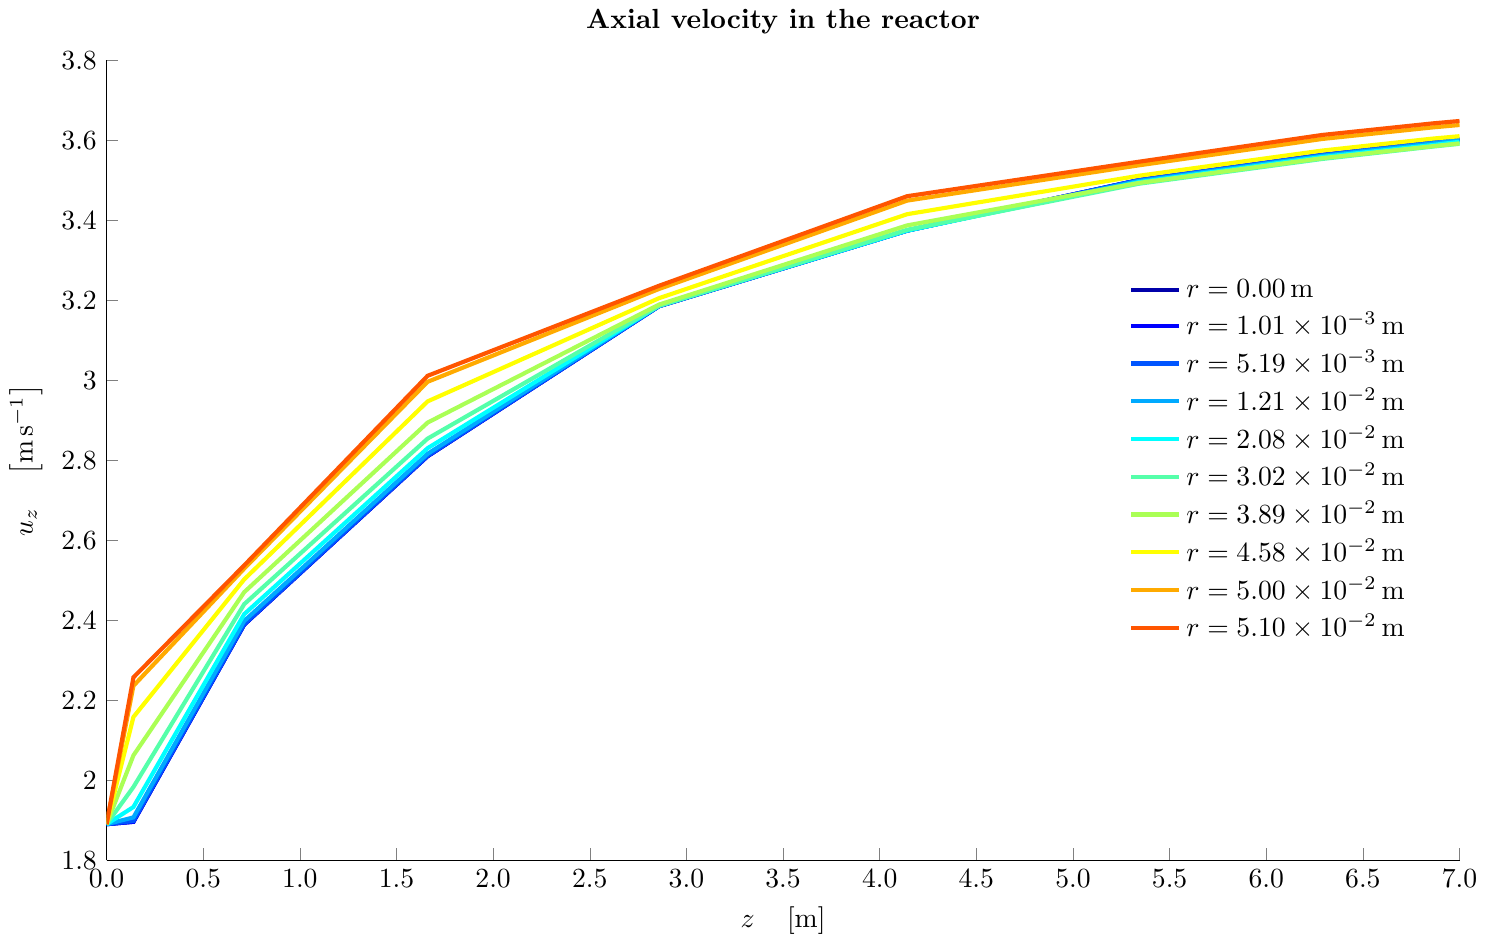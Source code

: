 % This file was created by matlab2tikz v0.5.0 (commit 800cce279cab22a09aed1380864216c9dedfbf54) running on MATLAB 8.4.
%Copyright (c) 2008--2014, Nico Schlömer <nico.schloemer@gmail.com>
%All rights reserved.
%Minimal pgfplots version: 1.3
%
%The latest updates can be retrieved from
%  http://www.mathworks.com/matlabcentral/fileexchange/22022-matlab2tikz
%where you can also make suggestions and rate matlab2tikz.
%
\documentclass[tikz]{standalone}
\usepackage{pgfplots}
\usepackage{grffile}
\pgfplotsset{compat=newest}
\usetikzlibrary{plotmarks}
\usepackage{amsmath}

\usepackage{siunitx}
\begin{document}
%
% defining custom colors
\definecolor{mycolor1}{rgb}{0.0,0.0,0.667}%
\definecolor{mycolor2}{rgb}{0.0,0.333,1.0}%
\definecolor{mycolor3}{rgb}{0.0,0.667,1.0}%
\definecolor{mycolor4}{rgb}{0.0,1.0,1.0}%
\definecolor{mycolor5}{rgb}{0.333,1.0,0.667}%
\definecolor{mycolor6}{rgb}{0.667,1.0,0.333}%
\definecolor{mycolor7}{rgb}{1.0,1.0,0.0}%
\definecolor{mycolor8}{rgb}{1.0,0.667,0.0}%
%
\begin{tikzpicture}

\begin{axis}[%
width=6.765in,
height=4in,
at={(0in,0in)},
scale only axis,
every outer x axis line/.append style={black},
every x tick label/.append style={font=\color{black}},
xmin=0,
xmax=7,
xlabel={$z\quad\left[\SI{}{\meter}\right]$},
every outer y axis line/.append style={black},
every y tick label/.append style={font=\color{black}},
ymin=1.8,
ymax=3.8,
ylabel={$u_z\quad\left[\SI{}{\meter\per\second}\right]$},
title style={font=\bfseries},
title={Axial velocity in the reactor},
axis x line*=bottom,
axis y line*=left,
legend style={at={(0.97,0.5)},anchor=east,draw=black,legend cell align=left},
scaled x ticks = false,
x tick label style={/pgf/number format/fixed,/pgf/number format/precision=1,/pgf/number format/zerofill=true},
legend style={draw=white}
]
\addplot [color=mycolor1,solid,line width=1.5pt]
  table[row sep=crcr]{%
0	1.89\\
0.139	1.896\\
0.712	2.389\\
1.661	2.81\\
2.858	3.185\\
4.142	3.374\\
5.339	3.5\\
6.288	3.563\\
6.861	3.594\\
7	3.602\\
};
\addlegendentry{$r = \SI{0.00e+00}{\meter}$};

\addplot [color=blue,solid,line width=1.5pt]
  table[row sep=crcr]{%
0	1.89\\
0.139	1.896\\
0.712	2.389\\
1.661	2.81\\
2.858	3.185\\
4.142	3.374\\
5.339	3.5\\
6.288	3.563\\
6.861	3.594\\
7	3.602\\
};
\addlegendentry{$r = \SI{1.01e-03}{\meter}$};

\addplot [color=mycolor2,solid,line width=1.5pt]
  table[row sep=crcr]{%
0	1.89\\
0.139	1.898\\
0.712	2.39\\
1.661	2.811\\
2.858	3.185\\
4.142	3.374\\
5.339	3.5\\
6.288	3.563\\
6.861	3.594\\
7	3.602\\
};
\addlegendentry{$r = \SI{5.19e-03}{\meter}$};

\addplot [color=mycolor3,solid,line width=1.5pt]
  table[row sep=crcr]{%
0	1.89\\
0.139	1.907\\
0.712	2.398\\
1.661	2.816\\
2.858	3.186\\
4.142	3.374\\
5.339	3.498\\
6.288	3.561\\
6.861	3.592\\
7	3.6\\
};
\addlegendentry{$r = \SI{1.21e-02}{\meter}$};

\addplot [color=mycolor4,solid,line width=1.5pt]
  table[row sep=crcr]{%
0	1.89\\
0.139	1.933\\
0.712	2.415\\
1.661	2.83\\
2.858	3.186\\
4.142	3.374\\
5.339	3.495\\
6.288	3.558\\
6.861	3.588\\
7	3.596\\
};
\addlegendentry{$r = \SI{2.08e-02}{\meter}$};

\addplot [color=mycolor5,solid,line width=1.5pt]
  table[row sep=crcr]{%
0	1.89\\
0.139	1.983\\
0.712	2.44\\
1.661	2.854\\
2.858	3.186\\
4.142	3.376\\
5.339	3.491\\
6.288	3.553\\
6.861	3.584\\
7	3.591\\
};
\addlegendentry{$r = \SI{3.02e-02}{\meter}$};

\addplot [color=mycolor6,solid,line width=1.5pt]
  table[row sep=crcr]{%
0	1.89\\
0.139	2.062\\
0.712	2.47\\
1.661	2.894\\
2.858	3.189\\
4.142	3.387\\
5.339	3.493\\
6.288	3.555\\
6.861	3.585\\
7	3.592\\
};
\addlegendentry{$r = \SI{3.89e-02}{\meter}$};

\addplot [color=mycolor7,solid,line width=1.5pt]
  table[row sep=crcr]{%
0	1.89\\
0.139	2.158\\
0.712	2.502\\
1.661	2.947\\
2.858	3.205\\
4.142	3.415\\
5.339	3.511\\
6.288	3.574\\
6.861	3.604\\
7	3.61\\
};
\addlegendentry{$r = \SI{4.58e-02}{\meter}$};

\addplot [color=mycolor8,solid,line width=1.5pt]
  table[row sep=crcr]{%
0	1.89\\
0.139	2.236\\
0.712	2.529\\
1.661	2.996\\
2.858	3.228\\
4.142	3.449\\
5.339	3.537\\
6.288	3.603\\
6.861	3.632\\
7	3.638\\
};
\addlegendentry{$r = \SI{5.00e-02}{\meter}$};

\addplot [color=red!50!mycolor8,solid,line width=1.5pt]
  table[row sep=crcr]{%
0	1.89\\
0.139	2.257\\
0.712	2.537\\
1.661	3.011\\
2.858	3.236\\
4.142	3.46\\
5.339	3.546\\
6.288	3.613\\
6.861	3.642\\
7	3.648\\
};
\addlegendentry{$r = \SI{5.10e-02}{\meter}$};

\end{axis}
\end{tikzpicture}%
\end{document}